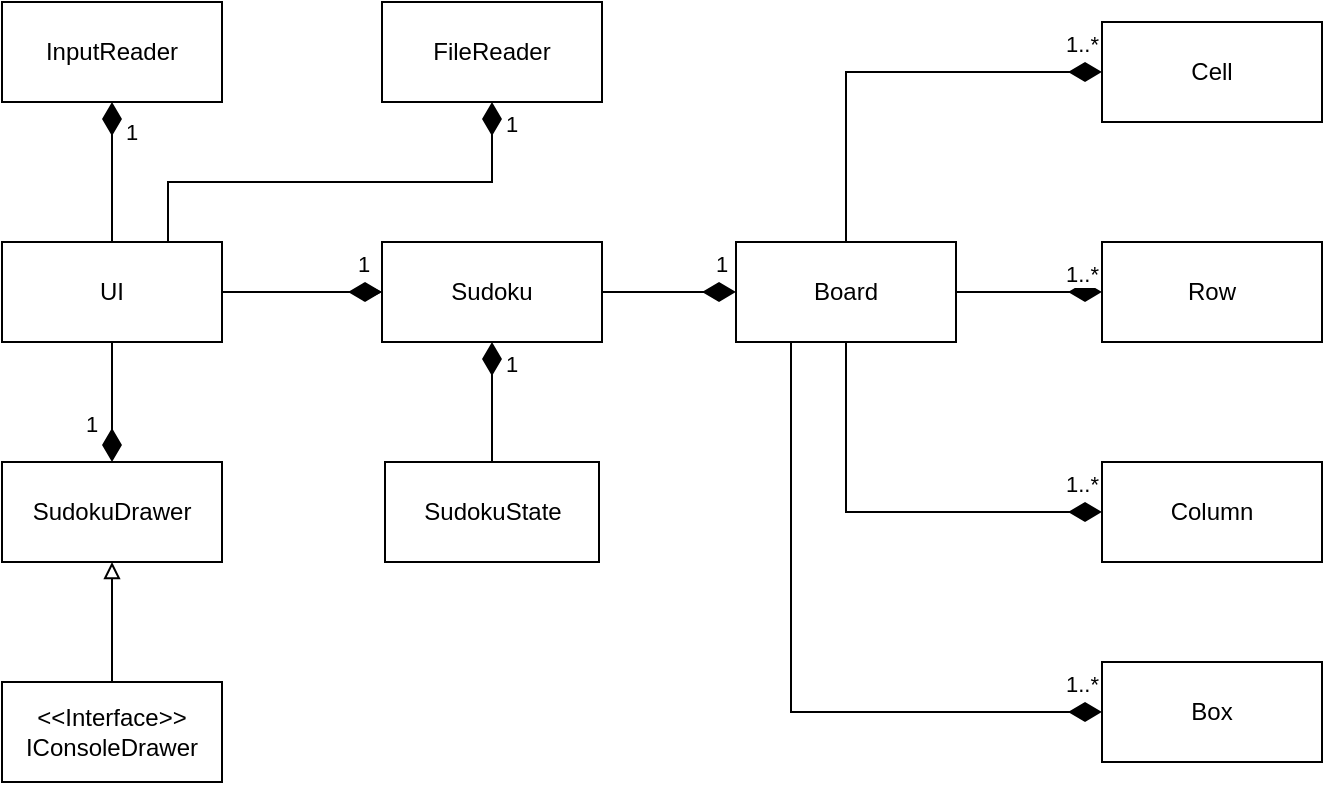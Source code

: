 <mxfile version="21.1.8" type="device">
  <diagram name="Pagina-1" id="v-a-cFNc0-ERkhuox3J9">
    <mxGraphModel dx="1434" dy="800" grid="1" gridSize="10" guides="1" tooltips="1" connect="1" arrows="1" fold="1" page="1" pageScale="1" pageWidth="827" pageHeight="1169" math="0" shadow="0">
      <root>
        <mxCell id="0" />
        <mxCell id="1" parent="0" />
        <mxCell id="OyUBz8cCh1VhURaoj78d-1" value="Sudoku" style="rounded=0;whiteSpace=wrap;html=1;" parent="1" vertex="1">
          <mxGeometry x="260" y="240" width="110" height="50" as="geometry" />
        </mxCell>
        <mxCell id="OyUBz8cCh1VhURaoj78d-25" value="" style="edgeStyle=orthogonalEdgeStyle;rounded=0;orthogonalLoop=1;jettySize=auto;html=1;" parent="1" source="OyUBz8cCh1VhURaoj78d-2" target="OyUBz8cCh1VhURaoj78d-1" edge="1">
          <mxGeometry relative="1" as="geometry" />
        </mxCell>
        <mxCell id="OyUBz8cCh1VhURaoj78d-2" value="UI" style="rounded=0;whiteSpace=wrap;html=1;" parent="1" vertex="1">
          <mxGeometry x="70" y="240" width="110" height="50" as="geometry" />
        </mxCell>
        <mxCell id="OyUBz8cCh1VhURaoj78d-3" value="InputReader" style="rounded=0;whiteSpace=wrap;html=1;" parent="1" vertex="1">
          <mxGeometry x="70" y="120" width="110" height="50" as="geometry" />
        </mxCell>
        <mxCell id="OyUBz8cCh1VhURaoj78d-5" value="SudokuDrawer" style="rounded=0;whiteSpace=wrap;html=1;" parent="1" vertex="1">
          <mxGeometry x="70" y="350" width="110" height="50" as="geometry" />
        </mxCell>
        <mxCell id="OyUBz8cCh1VhURaoj78d-7" value="Cell" style="rounded=0;whiteSpace=wrap;html=1;" parent="1" vertex="1">
          <mxGeometry x="620" y="130" width="110" height="50" as="geometry" />
        </mxCell>
        <mxCell id="OyUBz8cCh1VhURaoj78d-8" value="Row" style="rounded=0;whiteSpace=wrap;html=1;" parent="1" vertex="1">
          <mxGeometry x="620" y="240" width="110" height="50" as="geometry" />
        </mxCell>
        <mxCell id="OyUBz8cCh1VhURaoj78d-9" value="Column" style="rounded=0;whiteSpace=wrap;html=1;" parent="1" vertex="1">
          <mxGeometry x="620" y="350" width="110" height="50" as="geometry" />
        </mxCell>
        <mxCell id="OyUBz8cCh1VhURaoj78d-10" value="Box" style="rounded=0;whiteSpace=wrap;html=1;" parent="1" vertex="1">
          <mxGeometry x="620" y="450" width="110" height="50" as="geometry" />
        </mxCell>
        <mxCell id="OyUBz8cCh1VhURaoj78d-13" value="Board" style="rounded=0;whiteSpace=wrap;html=1;" parent="1" vertex="1">
          <mxGeometry x="437" y="240" width="110" height="50" as="geometry" />
        </mxCell>
        <mxCell id="OyUBz8cCh1VhURaoj78d-19" value="1" style="endArrow=none;html=1;endSize=12;startArrow=diamondThin;startSize=14;startFill=1;edgeStyle=orthogonalEdgeStyle;align=left;verticalAlign=bottom;rounded=0;exitX=0.5;exitY=1;exitDx=0;exitDy=0;entryX=0.5;entryY=0;entryDx=0;entryDy=0;endFill=0;" parent="1" source="OyUBz8cCh1VhURaoj78d-3" target="OyUBz8cCh1VhURaoj78d-2" edge="1">
          <mxGeometry x="-0.333" y="5" relative="1" as="geometry">
            <mxPoint x="230" y="170" as="sourcePoint" />
            <mxPoint x="390" y="170" as="targetPoint" />
            <mxPoint as="offset" />
          </mxGeometry>
        </mxCell>
        <mxCell id="OyUBz8cCh1VhURaoj78d-20" value="1" style="endArrow=none;html=1;endSize=12;startArrow=diamondThin;startSize=14;startFill=1;edgeStyle=orthogonalEdgeStyle;align=left;verticalAlign=bottom;rounded=0;exitX=0;exitY=0.5;exitDx=0;exitDy=0;entryX=1;entryY=0.5;entryDx=0;entryDy=0;endFill=0;" parent="1" source="OyUBz8cCh1VhURaoj78d-1" target="OyUBz8cCh1VhURaoj78d-2" edge="1">
          <mxGeometry x="-0.644" y="-5" relative="1" as="geometry">
            <mxPoint x="135" y="190" as="sourcePoint" />
            <mxPoint x="135" y="250" as="targetPoint" />
            <mxPoint as="offset" />
          </mxGeometry>
        </mxCell>
        <mxCell id="OyUBz8cCh1VhURaoj78d-21" value="1" style="endArrow=none;html=1;endSize=12;startArrow=diamondThin;startSize=14;startFill=1;edgeStyle=orthogonalEdgeStyle;align=left;verticalAlign=bottom;rounded=0;exitX=0.5;exitY=0;exitDx=0;exitDy=0;entryX=0.5;entryY=1;entryDx=0;entryDy=0;endFill=0;" parent="1" source="OyUBz8cCh1VhURaoj78d-5" target="OyUBz8cCh1VhURaoj78d-2" edge="1">
          <mxGeometry x="-0.667" y="15" relative="1" as="geometry">
            <mxPoint x="135" y="190" as="sourcePoint" />
            <mxPoint x="135" y="250" as="targetPoint" />
            <mxPoint as="offset" />
          </mxGeometry>
        </mxCell>
        <mxCell id="OyUBz8cCh1VhURaoj78d-24" value="1" style="endArrow=none;html=1;endSize=12;startArrow=diamondThin;startSize=14;startFill=1;edgeStyle=orthogonalEdgeStyle;align=left;verticalAlign=bottom;rounded=0;exitX=0;exitY=0.5;exitDx=0;exitDy=0;entryX=1;entryY=0.5;entryDx=0;entryDy=0;endFill=0;" parent="1" source="OyUBz8cCh1VhURaoj78d-13" target="OyUBz8cCh1VhURaoj78d-1" edge="1">
          <mxGeometry x="-0.644" y="-5" relative="1" as="geometry">
            <mxPoint x="263" y="275" as="sourcePoint" />
            <mxPoint x="190" y="275" as="targetPoint" />
            <mxPoint as="offset" />
          </mxGeometry>
        </mxCell>
        <mxCell id="OyUBz8cCh1VhURaoj78d-26" value="1..*" style="endArrow=none;html=1;endSize=12;startArrow=diamondThin;startSize=14;startFill=1;edgeStyle=orthogonalEdgeStyle;align=left;verticalAlign=bottom;rounded=0;exitX=0;exitY=0.5;exitDx=0;exitDy=0;endFill=0;" parent="1" source="OyUBz8cCh1VhURaoj78d-8" target="OyUBz8cCh1VhURaoj78d-13" edge="1">
          <mxGeometry x="-0.452" relative="1" as="geometry">
            <mxPoint x="447" y="275" as="sourcePoint" />
            <mxPoint x="550" y="265" as="targetPoint" />
            <mxPoint as="offset" />
          </mxGeometry>
        </mxCell>
        <mxCell id="OyUBz8cCh1VhURaoj78d-27" value="1..*" style="endArrow=none;html=1;endSize=12;startArrow=diamondThin;startSize=14;startFill=1;edgeStyle=orthogonalEdgeStyle;align=left;verticalAlign=bottom;rounded=0;exitX=0;exitY=0.5;exitDx=0;exitDy=0;endFill=0;entryX=0.5;entryY=0;entryDx=0;entryDy=0;" parent="1" source="OyUBz8cCh1VhURaoj78d-7" target="OyUBz8cCh1VhURaoj78d-13" edge="1">
          <mxGeometry x="-0.812" y="-5" relative="1" as="geometry">
            <mxPoint x="630" y="275" as="sourcePoint" />
            <mxPoint x="557" y="275" as="targetPoint" />
            <mxPoint as="offset" />
          </mxGeometry>
        </mxCell>
        <mxCell id="OyUBz8cCh1VhURaoj78d-28" value="1..*" style="endArrow=none;html=1;endSize=12;startArrow=diamondThin;startSize=14;startFill=1;edgeStyle=orthogonalEdgeStyle;align=left;verticalAlign=bottom;rounded=0;exitX=0;exitY=0.5;exitDx=0;exitDy=0;endFill=0;entryX=0.5;entryY=1;entryDx=0;entryDy=0;" parent="1" source="OyUBz8cCh1VhURaoj78d-9" target="OyUBz8cCh1VhURaoj78d-13" edge="1">
          <mxGeometry x="-0.812" y="-5" relative="1" as="geometry">
            <mxPoint x="630" y="275" as="sourcePoint" />
            <mxPoint x="557" y="275" as="targetPoint" />
            <mxPoint as="offset" />
          </mxGeometry>
        </mxCell>
        <mxCell id="OyUBz8cCh1VhURaoj78d-29" value="1..*" style="endArrow=none;html=1;endSize=12;startArrow=diamondThin;startSize=14;startFill=1;edgeStyle=orthogonalEdgeStyle;align=left;verticalAlign=bottom;rounded=0;exitX=0;exitY=0.5;exitDx=0;exitDy=0;endFill=0;entryX=0.25;entryY=1;entryDx=0;entryDy=0;" parent="1" source="OyUBz8cCh1VhURaoj78d-10" target="OyUBz8cCh1VhURaoj78d-13" edge="1">
          <mxGeometry x="-0.882" y="-5" relative="1" as="geometry">
            <mxPoint x="630" y="385" as="sourcePoint" />
            <mxPoint x="502" y="300" as="targetPoint" />
            <mxPoint as="offset" />
          </mxGeometry>
        </mxCell>
        <mxCell id="OyUBz8cCh1VhURaoj78d-30" value="&amp;lt;&amp;lt;Interface&amp;gt;&amp;gt;&lt;br&gt;IConsoleDrawer" style="rounded=0;whiteSpace=wrap;html=1;" parent="1" vertex="1">
          <mxGeometry x="70" y="460" width="110" height="50" as="geometry" />
        </mxCell>
        <mxCell id="OyUBz8cCh1VhURaoj78d-31" value="" style="endArrow=block;html=1;rounded=0;exitX=0.5;exitY=0;exitDx=0;exitDy=0;entryX=0.5;entryY=1;entryDx=0;entryDy=0;endFill=0;" parent="1" source="OyUBz8cCh1VhURaoj78d-30" target="OyUBz8cCh1VhURaoj78d-5" edge="1">
          <mxGeometry width="50" height="50" relative="1" as="geometry">
            <mxPoint x="340" y="370" as="sourcePoint" />
            <mxPoint x="390" y="320" as="targetPoint" />
          </mxGeometry>
        </mxCell>
        <mxCell id="6nc8W9418Ctfceub7Bfl-3" value="FileReader" style="rounded=0;whiteSpace=wrap;html=1;" vertex="1" parent="1">
          <mxGeometry x="260" y="120" width="110" height="50" as="geometry" />
        </mxCell>
        <mxCell id="6nc8W9418Ctfceub7Bfl-4" value="1" style="endArrow=none;html=1;endSize=12;startArrow=diamondThin;startSize=14;startFill=1;edgeStyle=orthogonalEdgeStyle;align=left;verticalAlign=bottom;rounded=0;exitX=0.5;exitY=1;exitDx=0;exitDy=0;endFill=0;" edge="1" parent="1" source="6nc8W9418Ctfceub7Bfl-3">
          <mxGeometry x="-0.828" y="5" relative="1" as="geometry">
            <mxPoint x="135" y="180" as="sourcePoint" />
            <mxPoint x="153" y="240" as="targetPoint" />
            <mxPoint as="offset" />
            <Array as="points">
              <mxPoint x="315" y="210" />
              <mxPoint x="153" y="210" />
            </Array>
          </mxGeometry>
        </mxCell>
        <mxCell id="6nc8W9418Ctfceub7Bfl-7" value="SudokuState" style="rounded=0;whiteSpace=wrap;html=1;" vertex="1" parent="1">
          <mxGeometry x="261.5" y="350" width="107" height="50" as="geometry" />
        </mxCell>
        <mxCell id="6nc8W9418Ctfceub7Bfl-10" value="1" style="endArrow=none;html=1;endSize=12;startArrow=diamondThin;startSize=14;startFill=1;edgeStyle=orthogonalEdgeStyle;align=left;verticalAlign=bottom;rounded=0;exitX=0.5;exitY=1;exitDx=0;exitDy=0;entryX=0.5;entryY=0;entryDx=0;entryDy=0;endFill=0;" edge="1" parent="1" source="OyUBz8cCh1VhURaoj78d-1" target="6nc8W9418Ctfceub7Bfl-7">
          <mxGeometry x="-0.333" y="5" relative="1" as="geometry">
            <mxPoint x="135" y="180" as="sourcePoint" />
            <mxPoint x="135" y="250" as="targetPoint" />
            <mxPoint as="offset" />
          </mxGeometry>
        </mxCell>
      </root>
    </mxGraphModel>
  </diagram>
</mxfile>
